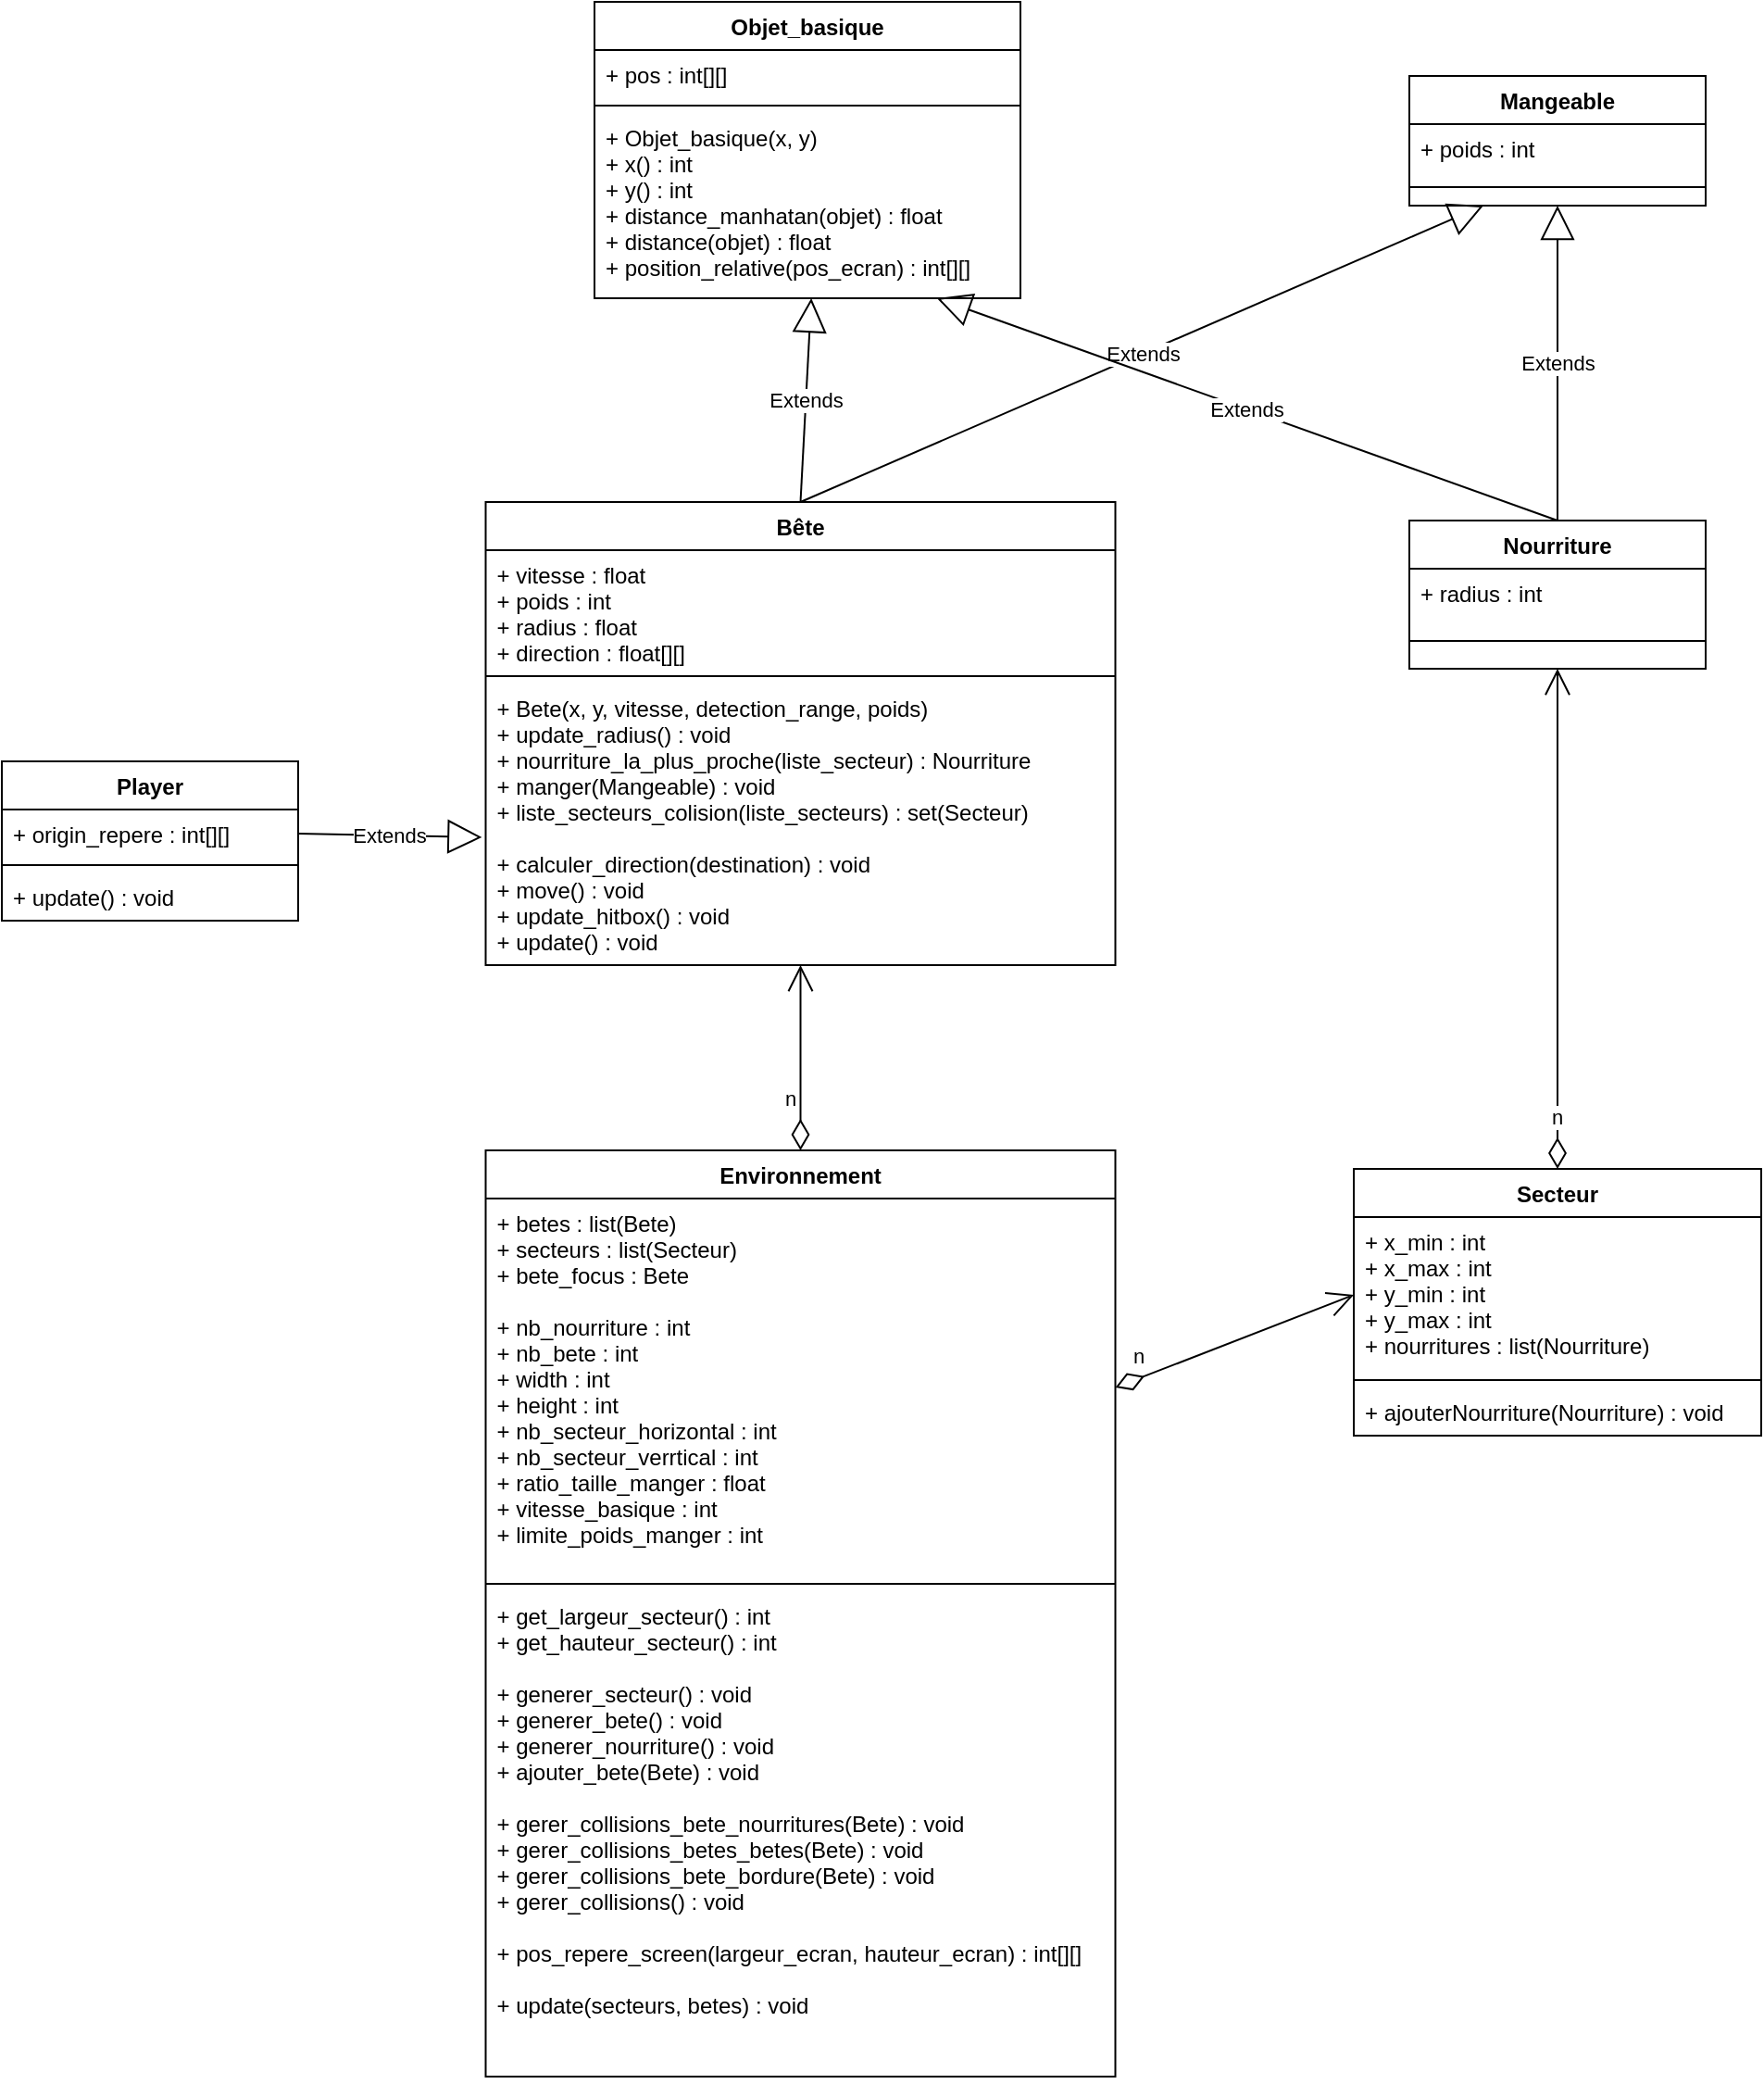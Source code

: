 <mxfile version="18.1.3" type="device"><diagram id="fMMNmJeQakRJYkzDXKGy" name="Page-1"><mxGraphModel dx="2889" dy="1205" grid="1" gridSize="10" guides="1" tooltips="1" connect="1" arrows="1" fold="1" page="1" pageScale="1" pageWidth="827" pageHeight="1169" background="#ffffff" math="0" shadow="0"><root><mxCell id="0"/><mxCell id="1" parent="0"/><mxCell id="RNiCI-s8o_Sw3AR8RKVV-4" value="Bête" style="swimlane;fontStyle=1;align=center;verticalAlign=top;childLayout=stackLayout;horizontal=1;startSize=26;horizontalStack=0;resizeParent=1;resizeParentMax=0;resizeLast=0;collapsible=1;marginBottom=0;" parent="1" vertex="1"><mxGeometry x="21.25" y="280" width="340" height="250" as="geometry"/></mxCell><mxCell id="RNiCI-s8o_Sw3AR8RKVV-5" value="+ vitesse : float&#10;+ poids : int&#10;+ radius : float&#10;+ direction : float[][]&#10;&#10;" style="text;strokeColor=none;fillColor=none;align=left;verticalAlign=top;spacingLeft=4;spacingRight=4;overflow=hidden;rotatable=0;points=[[0,0.5],[1,0.5]];portConstraint=eastwest;" parent="RNiCI-s8o_Sw3AR8RKVV-4" vertex="1"><mxGeometry y="26" width="340" height="64" as="geometry"/></mxCell><mxCell id="RNiCI-s8o_Sw3AR8RKVV-6" value="" style="line;strokeWidth=1;fillColor=none;align=left;verticalAlign=middle;spacingTop=-1;spacingLeft=3;spacingRight=3;rotatable=0;labelPosition=right;points=[];portConstraint=eastwest;" parent="RNiCI-s8o_Sw3AR8RKVV-4" vertex="1"><mxGeometry y="90" width="340" height="8" as="geometry"/></mxCell><mxCell id="RNiCI-s8o_Sw3AR8RKVV-7" value="+ Bete(x, y, vitesse, detection_range, poids)&#10;+ update_radius() : void&#10;+ nourriture_la_plus_proche(liste_secteur) : Nourriture&#10;+ manger(Mangeable) : void&#10;+ liste_secteurs_colision(liste_secteurs) : set(Secteur)&#10;&#10;+ calculer_direction(destination) : void&#10;+ move() : void&#10;+ update_hitbox() : void&#10;+ update() : void&#10;" style="text;strokeColor=none;fillColor=none;align=left;verticalAlign=top;spacingLeft=4;spacingRight=4;overflow=hidden;rotatable=0;points=[[0,0.5],[1,0.5]];portConstraint=eastwest;" parent="RNiCI-s8o_Sw3AR8RKVV-4" vertex="1"><mxGeometry y="98" width="340" height="152" as="geometry"/></mxCell><mxCell id="RNiCI-s8o_Sw3AR8RKVV-8" value="Objet_basique" style="swimlane;fontStyle=1;align=center;verticalAlign=top;childLayout=stackLayout;horizontal=1;startSize=26;horizontalStack=0;resizeParent=1;resizeParentMax=0;resizeLast=0;collapsible=1;marginBottom=0;" parent="1" vertex="1"><mxGeometry x="80" y="10" width="230" height="160" as="geometry"/></mxCell><mxCell id="RNiCI-s8o_Sw3AR8RKVV-9" value="+ pos : int[][]" style="text;strokeColor=none;fillColor=none;align=left;verticalAlign=top;spacingLeft=4;spacingRight=4;overflow=hidden;rotatable=0;points=[[0,0.5],[1,0.5]];portConstraint=eastwest;" parent="RNiCI-s8o_Sw3AR8RKVV-8" vertex="1"><mxGeometry y="26" width="230" height="26" as="geometry"/></mxCell><mxCell id="RNiCI-s8o_Sw3AR8RKVV-10" value="" style="line;strokeWidth=1;fillColor=none;align=left;verticalAlign=middle;spacingTop=-1;spacingLeft=3;spacingRight=3;rotatable=0;labelPosition=right;points=[];portConstraint=eastwest;" parent="RNiCI-s8o_Sw3AR8RKVV-8" vertex="1"><mxGeometry y="52" width="230" height="8" as="geometry"/></mxCell><mxCell id="RNiCI-s8o_Sw3AR8RKVV-11" value="+ Objet_basique(x, y)&#10;+ x() : int&#10;+ y() : int&#10;+ distance_manhatan(objet) : float&#10;+ distance(objet) : float&#10;+ position_relative(pos_ecran) : int[][]" style="text;strokeColor=none;fillColor=none;align=left;verticalAlign=top;spacingLeft=4;spacingRight=4;overflow=hidden;rotatable=0;points=[[0,0.5],[1,0.5]];portConstraint=eastwest;" parent="RNiCI-s8o_Sw3AR8RKVV-8" vertex="1"><mxGeometry y="60" width="230" height="100" as="geometry"/></mxCell><mxCell id="RNiCI-s8o_Sw3AR8RKVV-13" value="Mangeable" style="swimlane;fontStyle=1;align=center;verticalAlign=top;childLayout=stackLayout;horizontal=1;startSize=26;horizontalStack=0;resizeParent=1;resizeParentMax=0;resizeLast=0;collapsible=1;marginBottom=0;" parent="1" vertex="1"><mxGeometry x="520" y="50" width="160" height="70" as="geometry"/></mxCell><mxCell id="RNiCI-s8o_Sw3AR8RKVV-14" value="+ poids : int" style="text;strokeColor=none;fillColor=none;align=left;verticalAlign=top;spacingLeft=4;spacingRight=4;overflow=hidden;rotatable=0;points=[[0,0.5],[1,0.5]];portConstraint=eastwest;" parent="RNiCI-s8o_Sw3AR8RKVV-13" vertex="1"><mxGeometry y="26" width="160" height="24" as="geometry"/></mxCell><mxCell id="RNiCI-s8o_Sw3AR8RKVV-15" value="" style="line;strokeWidth=1;fillColor=none;align=left;verticalAlign=middle;spacingTop=-1;spacingLeft=3;spacingRight=3;rotatable=0;labelPosition=right;points=[];portConstraint=eastwest;" parent="RNiCI-s8o_Sw3AR8RKVV-13" vertex="1"><mxGeometry y="50" width="160" height="20" as="geometry"/></mxCell><mxCell id="RNiCI-s8o_Sw3AR8RKVV-18" value="Nourriture" style="swimlane;fontStyle=1;align=center;verticalAlign=top;childLayout=stackLayout;horizontal=1;startSize=26;horizontalStack=0;resizeParent=1;resizeParentMax=0;resizeLast=0;collapsible=1;marginBottom=0;" parent="1" vertex="1"><mxGeometry x="520" y="290" width="160" height="80" as="geometry"/></mxCell><mxCell id="RNiCI-s8o_Sw3AR8RKVV-19" value="+ radius : int" style="text;strokeColor=none;fillColor=none;align=left;verticalAlign=top;spacingLeft=4;spacingRight=4;overflow=hidden;rotatable=0;points=[[0,0.5],[1,0.5]];portConstraint=eastwest;" parent="RNiCI-s8o_Sw3AR8RKVV-18" vertex="1"><mxGeometry y="26" width="160" height="24" as="geometry"/></mxCell><mxCell id="RNiCI-s8o_Sw3AR8RKVV-20" value="" style="line;strokeWidth=1;fillColor=none;align=left;verticalAlign=middle;spacingTop=-1;spacingLeft=3;spacingRight=3;rotatable=0;labelPosition=right;points=[];portConstraint=eastwest;" parent="RNiCI-s8o_Sw3AR8RKVV-18" vertex="1"><mxGeometry y="50" width="160" height="30" as="geometry"/></mxCell><mxCell id="RNiCI-s8o_Sw3AR8RKVV-25" value="Environnement" style="swimlane;fontStyle=1;align=center;verticalAlign=top;childLayout=stackLayout;horizontal=1;startSize=26;horizontalStack=0;resizeParent=1;resizeParentMax=0;resizeLast=0;collapsible=1;marginBottom=0;" parent="1" vertex="1"><mxGeometry x="21.25" y="630" width="340" height="500" as="geometry"/></mxCell><mxCell id="RNiCI-s8o_Sw3AR8RKVV-26" value="+ betes : list(Bete)&#10;+ secteurs : list(Secteur)&#10;+ bete_focus : Bete&#10;&#10;+ nb_nourriture : int&#10;+ nb_bete : int&#10;+ width : int&#10;+ height : int&#10;+ nb_secteur_horizontal : int&#10;+ nb_secteur_verrtical : int&#10;+ ratio_taille_manger : float&#10;+ vitesse_basique : int&#10;+ limite_poids_manger : int" style="text;strokeColor=none;fillColor=none;align=left;verticalAlign=top;spacingLeft=4;spacingRight=4;overflow=hidden;rotatable=0;points=[[0,0.5],[1,0.5]];portConstraint=eastwest;" parent="RNiCI-s8o_Sw3AR8RKVV-25" vertex="1"><mxGeometry y="26" width="340" height="204" as="geometry"/></mxCell><mxCell id="RNiCI-s8o_Sw3AR8RKVV-27" value="" style="line;strokeWidth=1;fillColor=none;align=left;verticalAlign=middle;spacingTop=-1;spacingLeft=3;spacingRight=3;rotatable=0;labelPosition=right;points=[];portConstraint=eastwest;" parent="RNiCI-s8o_Sw3AR8RKVV-25" vertex="1"><mxGeometry y="230" width="340" height="8" as="geometry"/></mxCell><mxCell id="RNiCI-s8o_Sw3AR8RKVV-28" value="+ get_largeur_secteur() : int&#10;+ get_hauteur_secteur() : int&#10;&#10;+ generer_secteur() : void&#10;+ generer_bete() : void&#10;+ generer_nourriture() : void&#10;+ ajouter_bete(Bete) : void&#10;&#10;+ gerer_collisions_bete_nourritures(Bete) : void&#10;+ gerer_collisions_betes_betes(Bete) : void&#10;+ gerer_collisions_bete_bordure(Bete) : void&#10;+ gerer_collisions() : void&#10;&#10;+ pos_repere_screen(largeur_ecran, hauteur_ecran) : int[][]&#10;&#10;+ update(secteurs, betes) : void&#10;" style="text;strokeColor=none;fillColor=none;align=left;verticalAlign=top;spacingLeft=4;spacingRight=4;overflow=hidden;rotatable=0;points=[[0,0.5],[1,0.5]];portConstraint=eastwest;" parent="RNiCI-s8o_Sw3AR8RKVV-25" vertex="1"><mxGeometry y="238" width="340" height="262" as="geometry"/></mxCell><mxCell id="RNiCI-s8o_Sw3AR8RKVV-31" value="n" style="endArrow=open;html=1;endSize=12;startArrow=diamondThin;startSize=14;startFill=0;align=left;verticalAlign=bottom;rounded=0;exitX=0.5;exitY=0;exitDx=0;exitDy=0;entryX=0.5;entryY=1;entryDx=0;entryDy=0;" parent="1" source="RNiCI-s8o_Sw3AR8RKVV-25" target="RNiCI-s8o_Sw3AR8RKVV-4" edge="1"><mxGeometry x="-0.623" y="10" relative="1" as="geometry"><mxPoint x="260" y="470" as="sourcePoint"/><mxPoint x="420" y="470" as="targetPoint"/><mxPoint as="offset"/></mxGeometry></mxCell><mxCell id="RNiCI-s8o_Sw3AR8RKVV-32" value="n" style="endArrow=open;html=1;endSize=12;startArrow=diamondThin;startSize=14;startFill=0;align=left;verticalAlign=bottom;rounded=0;exitX=1;exitY=0.5;exitDx=0;exitDy=0;entryX=0;entryY=0.5;entryDx=0;entryDy=0;" parent="1" source="RNiCI-s8o_Sw3AR8RKVV-26" target="MEijmcqe0hh8o__MUdzs-2" edge="1"><mxGeometry x="-0.857" y="5" relative="1" as="geometry"><mxPoint x="560" y="530" as="sourcePoint"/><mxPoint x="560" y="424" as="targetPoint"/><mxPoint as="offset"/></mxGeometry></mxCell><mxCell id="MEijmcqe0hh8o__MUdzs-1" value="Secteur" style="swimlane;fontStyle=1;align=center;verticalAlign=top;childLayout=stackLayout;horizontal=1;startSize=26;horizontalStack=0;resizeParent=1;resizeParentMax=0;resizeLast=0;collapsible=1;marginBottom=0;" vertex="1" parent="1"><mxGeometry x="490" y="640" width="220" height="144" as="geometry"/></mxCell><mxCell id="MEijmcqe0hh8o__MUdzs-2" value="+ x_min : int&#10;+ x_max : int&#10;+ y_min : int&#10;+ y_max : int&#10;+ nourritures : list(Nourriture)" style="text;strokeColor=none;fillColor=none;align=left;verticalAlign=top;spacingLeft=4;spacingRight=4;overflow=hidden;rotatable=0;points=[[0,0.5],[1,0.5]];portConstraint=eastwest;" vertex="1" parent="MEijmcqe0hh8o__MUdzs-1"><mxGeometry y="26" width="220" height="84" as="geometry"/></mxCell><mxCell id="MEijmcqe0hh8o__MUdzs-3" value="" style="line;strokeWidth=1;fillColor=none;align=left;verticalAlign=middle;spacingTop=-1;spacingLeft=3;spacingRight=3;rotatable=0;labelPosition=right;points=[];portConstraint=eastwest;" vertex="1" parent="MEijmcqe0hh8o__MUdzs-1"><mxGeometry y="110" width="220" height="8" as="geometry"/></mxCell><mxCell id="MEijmcqe0hh8o__MUdzs-4" value="+ ajouterNourriture(Nourriture) : void" style="text;strokeColor=none;fillColor=none;align=left;verticalAlign=top;spacingLeft=4;spacingRight=4;overflow=hidden;rotatable=0;points=[[0,0.5],[1,0.5]];portConstraint=eastwest;" vertex="1" parent="MEijmcqe0hh8o__MUdzs-1"><mxGeometry y="118" width="220" height="26" as="geometry"/></mxCell><mxCell id="MEijmcqe0hh8o__MUdzs-5" value="n" style="endArrow=open;html=1;endSize=12;startArrow=diamondThin;startSize=14;startFill=0;align=left;verticalAlign=bottom;rounded=0;exitX=0.5;exitY=0;exitDx=0;exitDy=0;entryX=0.5;entryY=1;entryDx=0;entryDy=0;" edge="1" parent="1" source="MEijmcqe0hh8o__MUdzs-1" target="RNiCI-s8o_Sw3AR8RKVV-18"><mxGeometry x="-0.857" y="5" relative="1" as="geometry"><mxPoint x="570" y="568" as="sourcePoint"/><mxPoint x="725" y="601" as="targetPoint"/><mxPoint as="offset"/></mxGeometry></mxCell><mxCell id="MEijmcqe0hh8o__MUdzs-6" value="Player" style="swimlane;fontStyle=1;align=center;verticalAlign=top;childLayout=stackLayout;horizontal=1;startSize=26;horizontalStack=0;resizeParent=1;resizeParentMax=0;resizeLast=0;collapsible=1;marginBottom=0;" vertex="1" parent="1"><mxGeometry x="-240" y="420" width="160" height="86" as="geometry"/></mxCell><mxCell id="MEijmcqe0hh8o__MUdzs-7" value="+ origin_repere : int[][]" style="text;strokeColor=none;fillColor=none;align=left;verticalAlign=top;spacingLeft=4;spacingRight=4;overflow=hidden;rotatable=0;points=[[0,0.5],[1,0.5]];portConstraint=eastwest;" vertex="1" parent="MEijmcqe0hh8o__MUdzs-6"><mxGeometry y="26" width="160" height="26" as="geometry"/></mxCell><mxCell id="MEijmcqe0hh8o__MUdzs-8" value="" style="line;strokeWidth=1;fillColor=none;align=left;verticalAlign=middle;spacingTop=-1;spacingLeft=3;spacingRight=3;rotatable=0;labelPosition=right;points=[];portConstraint=eastwest;" vertex="1" parent="MEijmcqe0hh8o__MUdzs-6"><mxGeometry y="52" width="160" height="8" as="geometry"/></mxCell><mxCell id="MEijmcqe0hh8o__MUdzs-9" value="+ update() : void" style="text;strokeColor=none;fillColor=none;align=left;verticalAlign=top;spacingLeft=4;spacingRight=4;overflow=hidden;rotatable=0;points=[[0,0.5],[1,0.5]];portConstraint=eastwest;" vertex="1" parent="MEijmcqe0hh8o__MUdzs-6"><mxGeometry y="60" width="160" height="26" as="geometry"/></mxCell><mxCell id="MEijmcqe0hh8o__MUdzs-10" value="Extends" style="endArrow=block;endSize=16;endFill=0;html=1;rounded=0;exitX=1;exitY=0.5;exitDx=0;exitDy=0;entryX=-0.006;entryY=0.546;entryDx=0;entryDy=0;entryPerimeter=0;" edge="1" parent="1" source="MEijmcqe0hh8o__MUdzs-7" target="RNiCI-s8o_Sw3AR8RKVV-7"><mxGeometry width="160" relative="1" as="geometry"><mxPoint x="-120" y="450" as="sourcePoint"/><mxPoint x="40" y="450" as="targetPoint"/></mxGeometry></mxCell><mxCell id="MEijmcqe0hh8o__MUdzs-11" value="Extends" style="endArrow=block;endSize=16;endFill=0;html=1;rounded=0;entryX=0.509;entryY=1;entryDx=0;entryDy=0;entryPerimeter=0;exitX=0.5;exitY=0;exitDx=0;exitDy=0;" edge="1" parent="1" source="RNiCI-s8o_Sw3AR8RKVV-4" target="RNiCI-s8o_Sw3AR8RKVV-11"><mxGeometry width="160" relative="1" as="geometry"><mxPoint x="190" y="450" as="sourcePoint"/><mxPoint x="350" y="450" as="targetPoint"/></mxGeometry></mxCell><mxCell id="MEijmcqe0hh8o__MUdzs-12" value="Extends" style="endArrow=block;endSize=16;endFill=0;html=1;rounded=0;entryX=0.5;entryY=1;entryDx=0;entryDy=0;exitX=0.5;exitY=0;exitDx=0;exitDy=0;" edge="1" parent="1" source="RNiCI-s8o_Sw3AR8RKVV-18" target="RNiCI-s8o_Sw3AR8RKVV-13"><mxGeometry width="160" relative="1" as="geometry"><mxPoint x="190" y="420" as="sourcePoint"/><mxPoint x="350" y="420" as="targetPoint"/></mxGeometry></mxCell><mxCell id="MEijmcqe0hh8o__MUdzs-13" value="Extends" style="endArrow=block;endSize=16;endFill=0;html=1;rounded=0;entryX=0.25;entryY=1;entryDx=0;entryDy=0;exitX=0.5;exitY=0;exitDx=0;exitDy=0;" edge="1" parent="1" source="RNiCI-s8o_Sw3AR8RKVV-4" target="RNiCI-s8o_Sw3AR8RKVV-13"><mxGeometry width="160" relative="1" as="geometry"><mxPoint x="190" y="420" as="sourcePoint"/><mxPoint x="350" y="420" as="targetPoint"/></mxGeometry></mxCell><mxCell id="MEijmcqe0hh8o__MUdzs-14" value="Extends" style="endArrow=block;endSize=16;endFill=0;html=1;rounded=0;entryX=0.804;entryY=1;entryDx=0;entryDy=0;entryPerimeter=0;exitX=0.5;exitY=0;exitDx=0;exitDy=0;" edge="1" parent="1" source="RNiCI-s8o_Sw3AR8RKVV-18" target="RNiCI-s8o_Sw3AR8RKVV-11"><mxGeometry width="160" relative="1" as="geometry"><mxPoint x="190" y="420" as="sourcePoint"/><mxPoint x="350" y="420" as="targetPoint"/></mxGeometry></mxCell></root></mxGraphModel></diagram></mxfile>